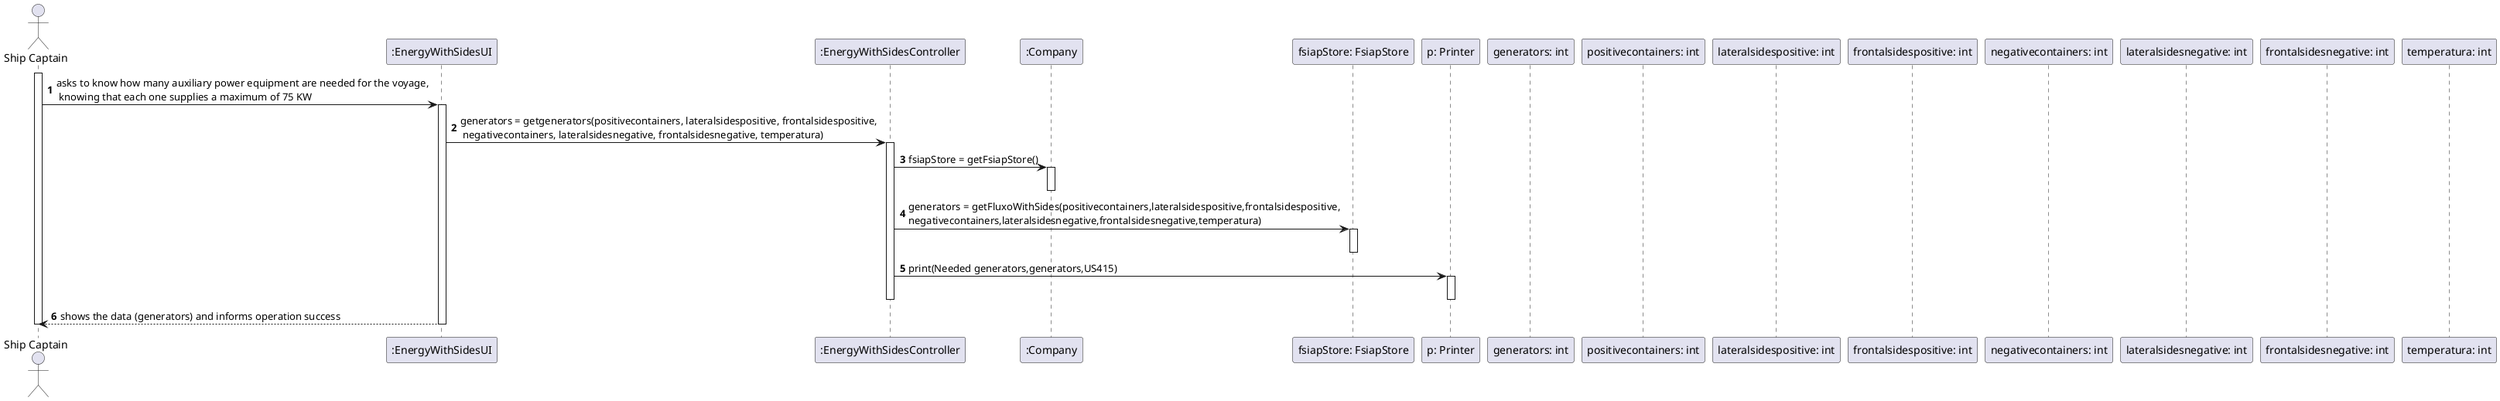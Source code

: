 @startuml
'https://plantuml.com/sequence-diagram

autonumber

actor "Ship Captain" as SC
participant ":EnergyWithSidesUI" as EWSUI
participant ":EnergyWithSidesController" as EWSC
participant ":Company" as COMP
participant "fsiapStore: FsiapStore" as FS
participant "p: Printer" as P
participant "generators: int"
participant "positivecontainers: int"
participant "lateralsidespositive: int"
participant "frontalsidespositive: int"
participant "negativecontainers: int"
participant "lateralsidesnegative: int"
participant "frontalsidesnegative: int"
participant "temperatura: int"

activate SC
SC -> EWSUI: asks to know how many auxiliary power equipment are needed for the voyage,\n knowing that each one supplies a maximum of 75 KW
activate EWSUI
EWSUI -> EWSC : generators = getgenerators(positivecontainers, lateralsidespositive, frontalsidespositive,\n negativecontainers, lateralsidesnegative, frontalsidesnegative, temperatura)
activate EWSC
EWSC -> COMP : fsiapStore = getFsiapStore()
activate COMP
deactivate COMP
EWSC -> FS : generators = getFluxoWithSides(positivecontainers,lateralsidespositive,frontalsidespositive,\nnegativecontainers,lateralsidesnegative,frontalsidesnegative,temperatura)
activate FS
deactivate FS
EWSC -> P : print(Needed generators,generators,US415)
activate P
deactivate P
deactivate EWSC
EWSUI --> SC : shows the data (generators) and informs operation success
deactivate EWSUI
deactivate SC
@enduml
